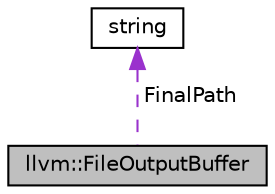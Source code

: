 digraph "llvm::FileOutputBuffer"
{
 // LATEX_PDF_SIZE
  bgcolor="transparent";
  edge [fontname="Helvetica",fontsize="10",labelfontname="Helvetica",labelfontsize="10"];
  node [fontname="Helvetica",fontsize="10",shape="box"];
  Node1 [label="llvm::FileOutputBuffer",height=0.2,width=0.4,color="black", fillcolor="grey75", style="filled", fontcolor="black",tooltip="FileOutputBuffer - This interface provides simple way to create an in-memory buffer which will be wri..."];
  Node2 -> Node1 [dir="back",color="darkorchid3",fontsize="10",style="dashed",label=" FinalPath" ,fontname="Helvetica"];
  Node2 [label="string",height=0.2,width=0.4,color="black",tooltip=" "];
}
